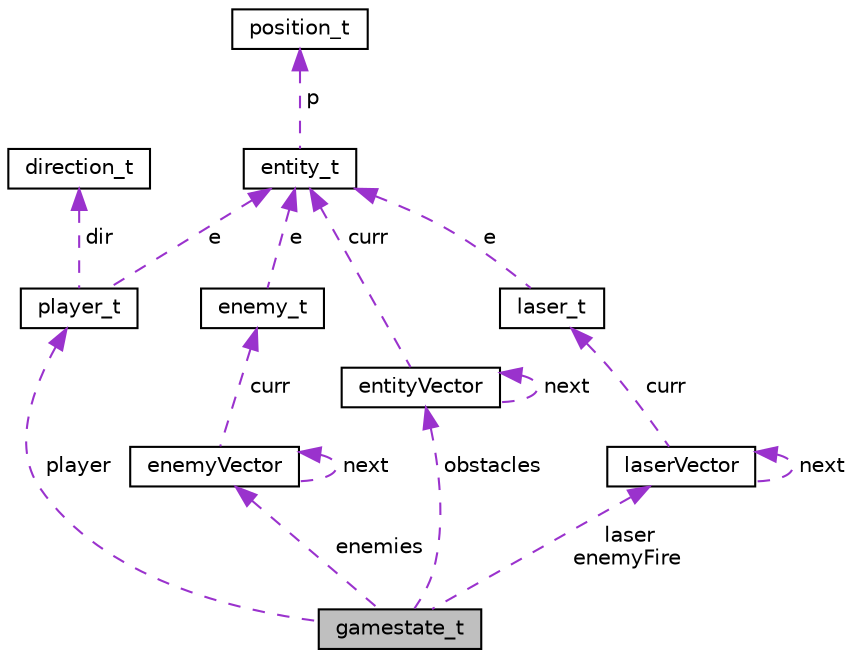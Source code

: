 digraph "gamestate_t"
{
  edge [fontname="Helvetica",fontsize="10",labelfontname="Helvetica",labelfontsize="10"];
  node [fontname="Helvetica",fontsize="10",shape=record];
  Node1 [label="gamestate_t",height=0.2,width=0.4,color="black", fillcolor="grey75", style="filled", fontcolor="black"];
  Node2 -> Node1 [dir="back",color="darkorchid3",fontsize="10",style="dashed",label=" player" ,fontname="Helvetica"];
  Node2 [label="player_t",height=0.2,width=0.4,color="black", fillcolor="white", style="filled",URL="$structplayer__t.html"];
  Node3 -> Node2 [dir="back",color="darkorchid3",fontsize="10",style="dashed",label=" dir" ,fontname="Helvetica"];
  Node3 [label="direction_t",height=0.2,width=0.4,color="black", fillcolor="white", style="filled",URL="$structdirection__t.html"];
  Node4 -> Node2 [dir="back",color="darkorchid3",fontsize="10",style="dashed",label=" e" ,fontname="Helvetica"];
  Node4 [label="entity_t",height=0.2,width=0.4,color="black", fillcolor="white", style="filled",URL="$structentity__t.html"];
  Node5 -> Node4 [dir="back",color="darkorchid3",fontsize="10",style="dashed",label=" p" ,fontname="Helvetica"];
  Node5 [label="position_t",height=0.2,width=0.4,color="black", fillcolor="white", style="filled",URL="$structposition__t.html"];
  Node6 -> Node1 [dir="back",color="darkorchid3",fontsize="10",style="dashed",label=" enemies" ,fontname="Helvetica"];
  Node6 [label="enemyVector",height=0.2,width=0.4,color="black", fillcolor="white", style="filled",URL="$structenemyVector.html"];
  Node7 -> Node6 [dir="back",color="darkorchid3",fontsize="10",style="dashed",label=" curr" ,fontname="Helvetica"];
  Node7 [label="enemy_t",height=0.2,width=0.4,color="black", fillcolor="white", style="filled",URL="$structenemy__t.html"];
  Node4 -> Node7 [dir="back",color="darkorchid3",fontsize="10",style="dashed",label=" e" ,fontname="Helvetica"];
  Node6 -> Node6 [dir="back",color="darkorchid3",fontsize="10",style="dashed",label=" next" ,fontname="Helvetica"];
  Node8 -> Node1 [dir="back",color="darkorchid3",fontsize="10",style="dashed",label=" obstacles" ,fontname="Helvetica"];
  Node8 [label="entityVector",height=0.2,width=0.4,color="black", fillcolor="white", style="filled",URL="$structentityVector.html"];
  Node4 -> Node8 [dir="back",color="darkorchid3",fontsize="10",style="dashed",label=" curr" ,fontname="Helvetica"];
  Node8 -> Node8 [dir="back",color="darkorchid3",fontsize="10",style="dashed",label=" next" ,fontname="Helvetica"];
  Node9 -> Node1 [dir="back",color="darkorchid3",fontsize="10",style="dashed",label=" laser\nenemyFire" ,fontname="Helvetica"];
  Node9 [label="laserVector",height=0.2,width=0.4,color="black", fillcolor="white", style="filled",URL="$structlaserVector.html"];
  Node10 -> Node9 [dir="back",color="darkorchid3",fontsize="10",style="dashed",label=" curr" ,fontname="Helvetica"];
  Node10 [label="laser_t",height=0.2,width=0.4,color="black", fillcolor="white", style="filled",URL="$structlaser__t.html"];
  Node4 -> Node10 [dir="back",color="darkorchid3",fontsize="10",style="dashed",label=" e" ,fontname="Helvetica"];
  Node9 -> Node9 [dir="back",color="darkorchid3",fontsize="10",style="dashed",label=" next" ,fontname="Helvetica"];
}
